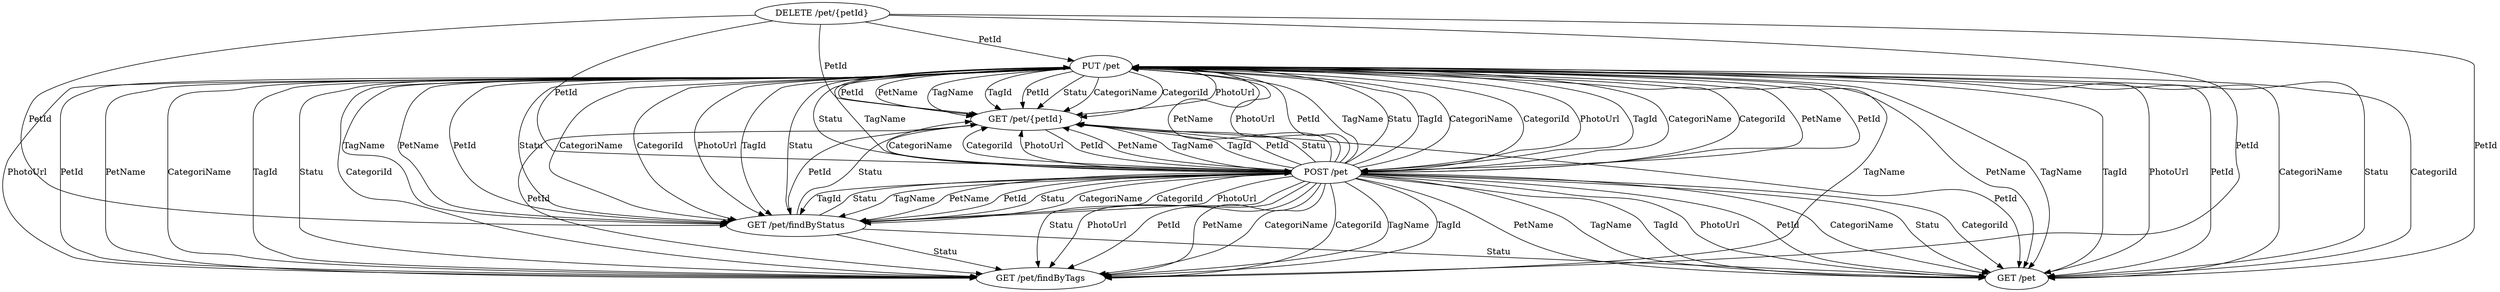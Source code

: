 digraph G {
  1 [ label="PUT /pet" ];
  2 [ label="GET /pet/findByTags" ];
  3 [ label="GET /pet/{petId}" ];
  4 [ label="POST /pet" ];
  5 [ label="GET /pet/findByStatus" ];
  6 [ label="DELETE /pet/{petId}" ];
  7 [ label="GET /pet" ];
  1 -> 5 [ label="TagName" ];
  1 -> 5 [ label="PetName" ];
  1 -> 5 [ label="PetId" ];
  1 -> 5 [ label="Statu" ];
  1 -> 5 [ label="CategoriName" ];
  1 -> 5 [ label="CategoriId" ];
  1 -> 5 [ label="PhotoUrl" ];
  1 -> 5 [ label="TagId" ];
  6 -> 5 [ label="PetId" ];
  4 -> 5 [ label="TagName" ];
  4 -> 5 [ label="PetName" ];
  4 -> 5 [ label="PetId" ];
  4 -> 5 [ label="Statu" ];
  4 -> 5 [ label="CategoriName" ];
  4 -> 5 [ label="CategoriId" ];
  4 -> 5 [ label="PhotoUrl" ];
  4 -> 5 [ label="TagId" ];
  3 -> 5 [ label="PetId" ];
  5 -> 1 [ label="Statu" ];
  6 -> 1 [ label="PetId" ];
  4 -> 1 [ label="PetName" ];
  4 -> 1 [ label="PhotoUrl" ];
  4 -> 1 [ label="PetId" ];
  4 -> 1 [ label="TagName" ];
  4 -> 1 [ label="Statu" ];
  4 -> 1 [ label="TagId" ];
  4 -> 1 [ label="CategoriName" ];
  4 -> 1 [ label="CategoriId" ];
  3 -> 1 [ label="PetId" ];
  5 -> 2 [ label="Statu" ];
  1 -> 2 [ label="PetId" ];
  1 -> 2 [ label="PetName" ];
  1 -> 2 [ label="CategoriName" ];
  1 -> 2 [ label="CategoriId" ];
  1 -> 2 [ label="TagName" ];
  1 -> 2 [ label="TagId" ];
  1 -> 2 [ label="Statu" ];
  1 -> 2 [ label="PhotoUrl" ];
  6 -> 2 [ label="PetId" ];
  4 -> 2 [ label="PetId" ];
  4 -> 2 [ label="PetName" ];
  4 -> 2 [ label="CategoriName" ];
  4 -> 2 [ label="CategoriId" ];
  4 -> 2 [ label="TagName" ];
  4 -> 2 [ label="TagId" ];
  4 -> 2 [ label="Statu" ];
  4 -> 2 [ label="PhotoUrl" ];
  3 -> 2 [ label="PetId" ];
  5 -> 4 [ label="Statu" ];
  1 -> 4 [ label="TagName" ];
  1 -> 4 [ label="PhotoUrl" ];
  1 -> 4 [ label="TagId" ];
  1 -> 4 [ label="CategoriName" ];
  1 -> 4 [ label="CategoriId" ];
  1 -> 4 [ label="PetName" ];
  1 -> 4 [ label="PetId" ];
  1 -> 4 [ label="Statu" ];
  6 -> 4 [ label="PetId" ];
  3 -> 4 [ label="PetId" ];
  5 -> 7 [ label="Statu" ];
  1 -> 7 [ label="PetName" ];
  1 -> 7 [ label="TagName" ];
  1 -> 7 [ label="TagId" ];
  1 -> 7 [ label="PhotoUrl" ];
  1 -> 7 [ label="PetId" ];
  1 -> 7 [ label="CategoriName" ];
  1 -> 7 [ label="Statu" ];
  1 -> 7 [ label="CategoriId" ];
  6 -> 7 [ label="PetId" ];
  4 -> 7 [ label="PetName" ];
  4 -> 7 [ label="TagName" ];
  4 -> 7 [ label="TagId" ];
  4 -> 7 [ label="PhotoUrl" ];
  4 -> 7 [ label="PetId" ];
  4 -> 7 [ label="CategoriName" ];
  4 -> 7 [ label="Statu" ];
  4 -> 7 [ label="CategoriId" ];
  3 -> 7 [ label="PetId" ];
  5 -> 3 [ label="Statu" ];
  1 -> 3 [ label="PetName" ];
  1 -> 3 [ label="TagName" ];
  1 -> 3 [ label="TagId" ];
  1 -> 3 [ label="PetId" ];
  1 -> 3 [ label="Statu" ];
  1 -> 3 [ label="CategoriName" ];
  1 -> 3 [ label="CategoriId" ];
  1 -> 3 [ label="PhotoUrl" ];
  6 -> 3 [ label="PetId" ];
  4 -> 3 [ label="PetName" ];
  4 -> 3 [ label="TagName" ];
  4 -> 3 [ label="TagId" ];
  4 -> 3 [ label="PetId" ];
  4 -> 3 [ label="Statu" ];
  4 -> 3 [ label="CategoriName" ];
  4 -> 3 [ label="CategoriId" ];
  4 -> 3 [ label="PhotoUrl" ];
}
